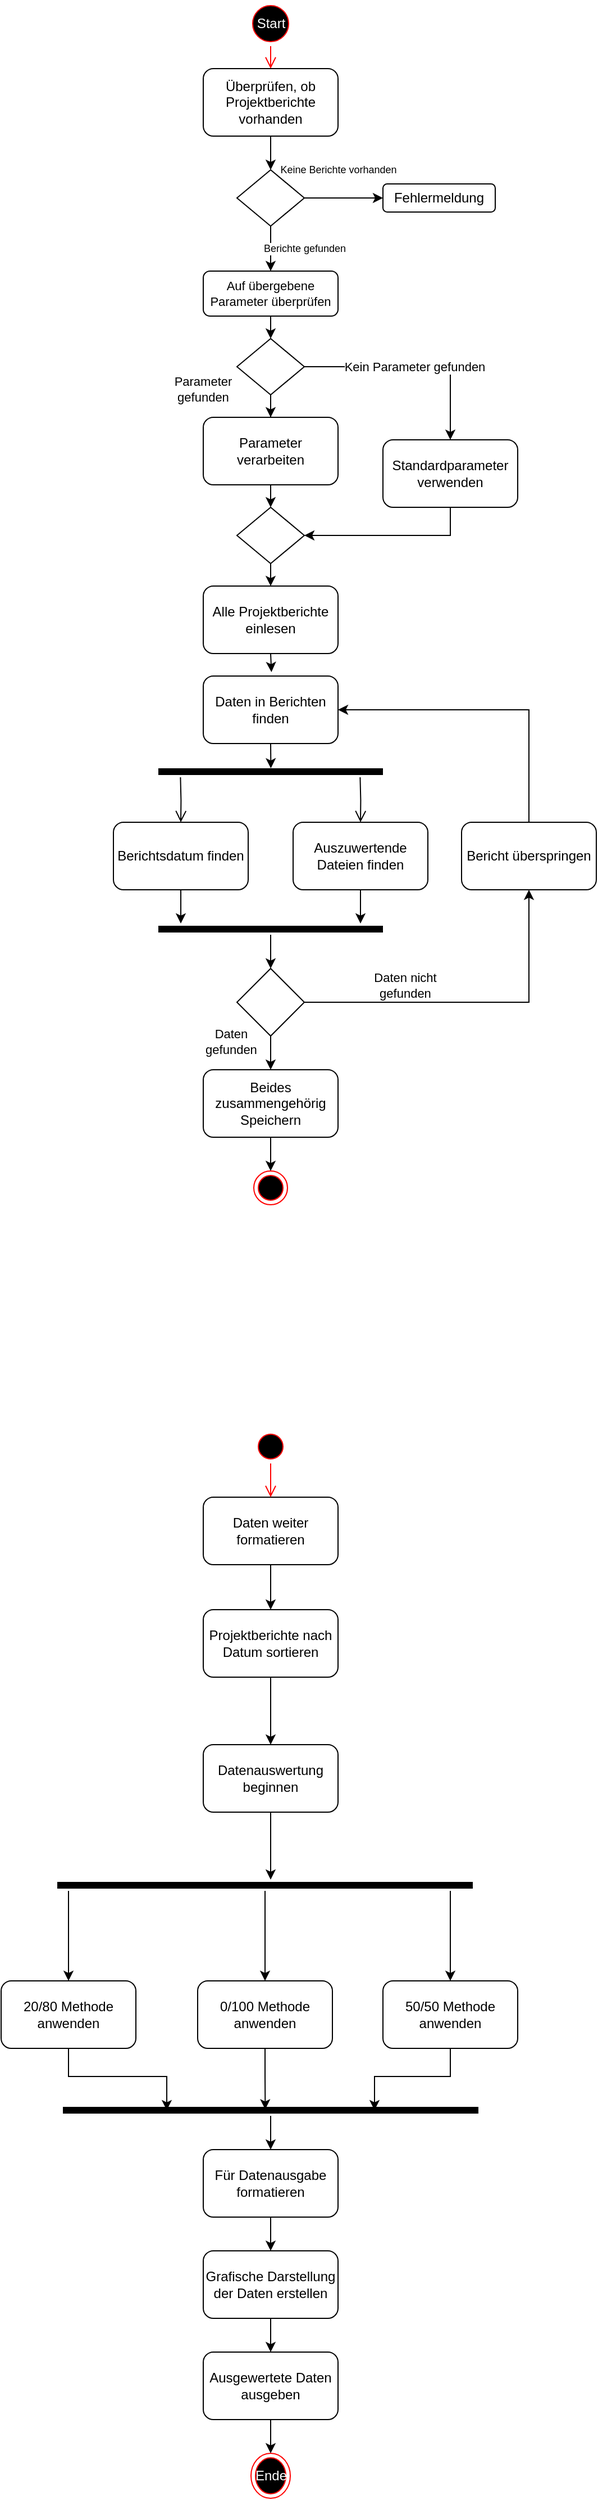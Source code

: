 <mxfile version="24.4.0" type="github">
  <diagram name="Page-1" id="0783ab3e-0a74-02c8-0abd-f7b4e66b4bec">
    <mxGraphModel dx="863" dy="486" grid="1" gridSize="10" guides="1" tooltips="1" connect="1" arrows="1" fold="1" page="1" pageScale="1" pageWidth="850" pageHeight="1100" background="none" math="0" shadow="0">
      <root>
        <mxCell id="0" />
        <mxCell id="1" parent="0" />
        <mxCell id="oJ24R1BPleVEDtxCF9HJ-1" value="Start" style="ellipse;html=1;shape=startState;fillColor=#000000;strokeColor=#ff0000;fontColor=#FFFFFF;" parent="1" vertex="1">
          <mxGeometry x="380" width="40" height="40" as="geometry" />
        </mxCell>
        <mxCell id="oJ24R1BPleVEDtxCF9HJ-2" value="" style="edgeStyle=orthogonalEdgeStyle;html=1;verticalAlign=bottom;endArrow=open;endSize=8;strokeColor=#ff0000;rounded=0;entryX=0.5;entryY=0;entryDx=0;entryDy=0;" parent="1" source="oJ24R1BPleVEDtxCF9HJ-1" target="oJ24R1BPleVEDtxCF9HJ-3" edge="1">
          <mxGeometry relative="1" as="geometry">
            <mxPoint x="400" y="110" as="targetPoint" />
            <Array as="points" />
          </mxGeometry>
        </mxCell>
        <mxCell id="oJ24R1BPleVEDtxCF9HJ-6" style="edgeStyle=orthogonalEdgeStyle;rounded=0;orthogonalLoop=1;jettySize=auto;html=1;exitX=0.5;exitY=1;exitDx=0;exitDy=0;entryX=0.5;entryY=0;entryDx=0;entryDy=0;" parent="1" source="oJ24R1BPleVEDtxCF9HJ-3" target="oJ24R1BPleVEDtxCF9HJ-5" edge="1">
          <mxGeometry relative="1" as="geometry" />
        </mxCell>
        <mxCell id="oJ24R1BPleVEDtxCF9HJ-3" value="Überprüfen, ob Projektberichte vorhanden" style="rounded=1;whiteSpace=wrap;html=1;" parent="1" vertex="1">
          <mxGeometry x="340" y="60" width="120" height="60" as="geometry" />
        </mxCell>
        <mxCell id="oJ24R1BPleVEDtxCF9HJ-13" style="edgeStyle=orthogonalEdgeStyle;rounded=0;orthogonalLoop=1;jettySize=auto;html=1;exitX=0.5;exitY=1;exitDx=0;exitDy=0;entryX=0.5;entryY=0;entryDx=0;entryDy=0;" parent="1" source="oJ24R1BPleVEDtxCF9HJ-4" target="oJ24R1BPleVEDtxCF9HJ-12" edge="1">
          <mxGeometry relative="1" as="geometry" />
        </mxCell>
        <mxCell id="oJ24R1BPleVEDtxCF9HJ-4" value="Auf übergebene Parameter überprüfen" style="rounded=1;whiteSpace=wrap;html=1;fontSize=11;" parent="1" vertex="1">
          <mxGeometry x="340" y="240" width="120" height="40" as="geometry" />
        </mxCell>
        <mxCell id="oJ24R1BPleVEDtxCF9HJ-8" value="Keine Berichte vorhanden" style="edgeStyle=orthogonalEdgeStyle;rounded=0;orthogonalLoop=1;jettySize=auto;html=1;exitX=1;exitY=0.5;exitDx=0;exitDy=0;entryX=0;entryY=0.5;entryDx=0;entryDy=0;fontSize=9;" parent="1" source="oJ24R1BPleVEDtxCF9HJ-5" target="oJ24R1BPleVEDtxCF9HJ-7" edge="1">
          <mxGeometry x="-0.143" y="25" relative="1" as="geometry">
            <mxPoint as="offset" />
          </mxGeometry>
        </mxCell>
        <mxCell id="oJ24R1BPleVEDtxCF9HJ-9" value="Berichte gefunden" style="edgeStyle=orthogonalEdgeStyle;rounded=0;orthogonalLoop=1;jettySize=auto;html=1;exitX=0.5;exitY=1;exitDx=0;exitDy=0;entryX=0.5;entryY=0;entryDx=0;entryDy=0;fontSize=9;" parent="1" source="oJ24R1BPleVEDtxCF9HJ-5" target="oJ24R1BPleVEDtxCF9HJ-4" edge="1">
          <mxGeometry y="30" relative="1" as="geometry">
            <mxPoint as="offset" />
          </mxGeometry>
        </mxCell>
        <mxCell id="oJ24R1BPleVEDtxCF9HJ-5" value="" style="rhombus;whiteSpace=wrap;html=1;" parent="1" vertex="1">
          <mxGeometry x="370" y="150" width="60" height="50" as="geometry" />
        </mxCell>
        <mxCell id="oJ24R1BPleVEDtxCF9HJ-7" value="Fehlermeldung" style="rounded=1;whiteSpace=wrap;html=1;" parent="1" vertex="1">
          <mxGeometry x="500" y="162.5" width="100" height="25" as="geometry" />
        </mxCell>
        <mxCell id="oJ24R1BPleVEDtxCF9HJ-19" style="edgeStyle=orthogonalEdgeStyle;rounded=0;orthogonalLoop=1;jettySize=auto;html=1;exitX=0.5;exitY=1;exitDx=0;exitDy=0;entryX=0.5;entryY=0;entryDx=0;entryDy=0;" parent="1" source="oJ24R1BPleVEDtxCF9HJ-10" target="oJ24R1BPleVEDtxCF9HJ-17" edge="1">
          <mxGeometry relative="1" as="geometry" />
        </mxCell>
        <mxCell id="oJ24R1BPleVEDtxCF9HJ-10" value="Parameter verarbeiten" style="rounded=1;whiteSpace=wrap;html=1;" parent="1" vertex="1">
          <mxGeometry x="340" y="370" width="120" height="60" as="geometry" />
        </mxCell>
        <mxCell id="oJ24R1BPleVEDtxCF9HJ-14" value="Kein Parameter gefunden" style="edgeStyle=orthogonalEdgeStyle;rounded=0;orthogonalLoop=1;jettySize=auto;html=1;exitX=1;exitY=0.5;exitDx=0;exitDy=0;entryX=0.5;entryY=0;entryDx=0;entryDy=0;" parent="1" source="oJ24R1BPleVEDtxCF9HJ-12" target="oJ24R1BPleVEDtxCF9HJ-16" edge="1">
          <mxGeometry relative="1" as="geometry">
            <mxPoint x="490" y="345" as="targetPoint" />
          </mxGeometry>
        </mxCell>
        <mxCell id="oJ24R1BPleVEDtxCF9HJ-15" style="edgeStyle=orthogonalEdgeStyle;rounded=0;orthogonalLoop=1;jettySize=auto;html=1;exitX=0.5;exitY=1;exitDx=0;exitDy=0;" parent="1" source="oJ24R1BPleVEDtxCF9HJ-12" target="oJ24R1BPleVEDtxCF9HJ-10" edge="1">
          <mxGeometry relative="1" as="geometry" />
        </mxCell>
        <mxCell id="oJ24R1BPleVEDtxCF9HJ-12" value="" style="rhombus;whiteSpace=wrap;html=1;" parent="1" vertex="1">
          <mxGeometry x="370" y="300" width="60" height="50" as="geometry" />
        </mxCell>
        <mxCell id="oJ24R1BPleVEDtxCF9HJ-20" style="edgeStyle=orthogonalEdgeStyle;rounded=0;orthogonalLoop=1;jettySize=auto;html=1;exitX=0.5;exitY=1;exitDx=0;exitDy=0;entryX=1;entryY=0.5;entryDx=0;entryDy=0;" parent="1" source="oJ24R1BPleVEDtxCF9HJ-16" target="oJ24R1BPleVEDtxCF9HJ-17" edge="1">
          <mxGeometry relative="1" as="geometry" />
        </mxCell>
        <mxCell id="oJ24R1BPleVEDtxCF9HJ-16" value="Standardparameter verwenden" style="rounded=1;whiteSpace=wrap;html=1;" parent="1" vertex="1">
          <mxGeometry x="500" y="390" width="120" height="60" as="geometry" />
        </mxCell>
        <mxCell id="oJ24R1BPleVEDtxCF9HJ-22" style="edgeStyle=orthogonalEdgeStyle;rounded=0;orthogonalLoop=1;jettySize=auto;html=1;exitX=0.5;exitY=1;exitDx=0;exitDy=0;entryX=0.5;entryY=0;entryDx=0;entryDy=0;" parent="1" source="oJ24R1BPleVEDtxCF9HJ-17" target="oJ24R1BPleVEDtxCF9HJ-21" edge="1">
          <mxGeometry relative="1" as="geometry" />
        </mxCell>
        <mxCell id="oJ24R1BPleVEDtxCF9HJ-17" value="" style="rhombus;whiteSpace=wrap;html=1;" parent="1" vertex="1">
          <mxGeometry x="370" y="450" width="60" height="50" as="geometry" />
        </mxCell>
        <mxCell id="oJ24R1BPleVEDtxCF9HJ-18" value="Parameter gefunden" style="text;html=1;align=center;verticalAlign=middle;whiteSpace=wrap;rounded=0;fontSize=11;" parent="1" vertex="1">
          <mxGeometry x="310" y="330" width="60" height="30" as="geometry" />
        </mxCell>
        <mxCell id="oJ24R1BPleVEDtxCF9HJ-21" value="Alle Projektberichte einlesen" style="rounded=1;whiteSpace=wrap;html=1;" parent="1" vertex="1">
          <mxGeometry x="340" y="520" width="120" height="60" as="geometry" />
        </mxCell>
        <mxCell id="oJ24R1BPleVEDtxCF9HJ-23" value="Daten in Berichten finden" style="rounded=1;whiteSpace=wrap;html=1;" parent="1" vertex="1">
          <mxGeometry x="340" y="600" width="120" height="60" as="geometry" />
        </mxCell>
        <mxCell id="oJ24R1BPleVEDtxCF9HJ-24" style="edgeStyle=orthogonalEdgeStyle;rounded=0;orthogonalLoop=1;jettySize=auto;html=1;exitX=0.5;exitY=1;exitDx=0;exitDy=0;entryX=0.506;entryY=-0.059;entryDx=0;entryDy=0;entryPerimeter=0;" parent="1" source="oJ24R1BPleVEDtxCF9HJ-21" target="oJ24R1BPleVEDtxCF9HJ-23" edge="1">
          <mxGeometry relative="1" as="geometry" />
        </mxCell>
        <mxCell id="oJ24R1BPleVEDtxCF9HJ-25" value="" style="shape=line;html=1;strokeWidth=6;strokeColor=#000000;labelBackgroundColor=default;" parent="1" vertex="1">
          <mxGeometry x="300" y="680" width="200" height="10" as="geometry" />
        </mxCell>
        <mxCell id="oJ24R1BPleVEDtxCF9HJ-26" value="" style="edgeStyle=orthogonalEdgeStyle;html=1;verticalAlign=bottom;endArrow=open;endSize=8;strokeColor=#000000;rounded=0;" parent="1" edge="1">
          <mxGeometry relative="1" as="geometry">
            <mxPoint x="320" y="730" as="targetPoint" />
            <mxPoint x="319.689" y="690" as="sourcePoint" />
          </mxGeometry>
        </mxCell>
        <mxCell id="oJ24R1BPleVEDtxCF9HJ-27" value="" style="edgeStyle=orthogonalEdgeStyle;html=1;verticalAlign=bottom;endArrow=open;endSize=8;strokeColor=#000000;rounded=0;" parent="1" edge="1">
          <mxGeometry relative="1" as="geometry">
            <mxPoint x="480" y="730" as="targetPoint" />
            <mxPoint x="479.689" y="690" as="sourcePoint" />
          </mxGeometry>
        </mxCell>
        <mxCell id="oJ24R1BPleVEDtxCF9HJ-28" style="edgeStyle=orthogonalEdgeStyle;rounded=0;orthogonalLoop=1;jettySize=auto;html=1;exitX=0.5;exitY=1;exitDx=0;exitDy=0;entryX=0.501;entryY=0.204;entryDx=0;entryDy=0;entryPerimeter=0;" parent="1" source="oJ24R1BPleVEDtxCF9HJ-23" target="oJ24R1BPleVEDtxCF9HJ-25" edge="1">
          <mxGeometry relative="1" as="geometry" />
        </mxCell>
        <mxCell id="oJ24R1BPleVEDtxCF9HJ-29" value="Berichtsdatum finden" style="rounded=1;whiteSpace=wrap;html=1;" parent="1" vertex="1">
          <mxGeometry x="260" y="730" width="120" height="60" as="geometry" />
        </mxCell>
        <mxCell id="oJ24R1BPleVEDtxCF9HJ-30" value="Auszuwertende Dateien finden" style="rounded=1;whiteSpace=wrap;html=1;" parent="1" vertex="1">
          <mxGeometry x="420" y="730" width="120" height="60" as="geometry" />
        </mxCell>
        <mxCell id="oJ24R1BPleVEDtxCF9HJ-44" style="edgeStyle=orthogonalEdgeStyle;rounded=0;orthogonalLoop=1;jettySize=auto;html=1;" parent="1" source="oJ24R1BPleVEDtxCF9HJ-31" edge="1">
          <mxGeometry relative="1" as="geometry">
            <mxPoint x="400" y="860" as="targetPoint" />
          </mxGeometry>
        </mxCell>
        <mxCell id="oJ24R1BPleVEDtxCF9HJ-31" value="" style="shape=line;html=1;strokeWidth=6;strokeColor=#000000;" parent="1" vertex="1">
          <mxGeometry x="300" y="820" width="200" height="10" as="geometry" />
        </mxCell>
        <mxCell id="oJ24R1BPleVEDtxCF9HJ-35" style="edgeStyle=orthogonalEdgeStyle;rounded=0;orthogonalLoop=1;jettySize=auto;html=1;exitX=0.5;exitY=1;exitDx=0;exitDy=0;" parent="1" source="oJ24R1BPleVEDtxCF9HJ-29" edge="1">
          <mxGeometry relative="1" as="geometry">
            <mxPoint x="320" y="820" as="targetPoint" />
          </mxGeometry>
        </mxCell>
        <mxCell id="oJ24R1BPleVEDtxCF9HJ-36" style="edgeStyle=orthogonalEdgeStyle;rounded=0;orthogonalLoop=1;jettySize=auto;html=1;" parent="1" source="oJ24R1BPleVEDtxCF9HJ-30" edge="1">
          <mxGeometry relative="1" as="geometry">
            <mxPoint x="480" y="820" as="targetPoint" />
          </mxGeometry>
        </mxCell>
        <mxCell id="M0wEGZp7ZaM7Wf9-bzax-9" style="edgeStyle=orthogonalEdgeStyle;rounded=0;orthogonalLoop=1;jettySize=auto;html=1;" parent="1" source="oJ24R1BPleVEDtxCF9HJ-37" edge="1">
          <mxGeometry relative="1" as="geometry">
            <mxPoint x="400" y="1040" as="targetPoint" />
          </mxGeometry>
        </mxCell>
        <mxCell id="oJ24R1BPleVEDtxCF9HJ-37" value="Beides zusammengehörig Speichern" style="rounded=1;whiteSpace=wrap;html=1;" parent="1" vertex="1">
          <mxGeometry x="340" y="950" width="120" height="60" as="geometry" />
        </mxCell>
        <mxCell id="oJ24R1BPleVEDtxCF9HJ-42" style="edgeStyle=orthogonalEdgeStyle;rounded=0;orthogonalLoop=1;jettySize=auto;html=1;exitX=0.5;exitY=1;exitDx=0;exitDy=0;" parent="1" source="oJ24R1BPleVEDtxCF9HJ-39" edge="1">
          <mxGeometry relative="1" as="geometry">
            <mxPoint x="400" y="1430" as="targetPoint" />
          </mxGeometry>
        </mxCell>
        <mxCell id="oJ24R1BPleVEDtxCF9HJ-39" value="Daten weiter formatieren" style="rounded=1;whiteSpace=wrap;html=1;" parent="1" vertex="1">
          <mxGeometry x="340" y="1330" width="120" height="60" as="geometry" />
        </mxCell>
        <mxCell id="oJ24R1BPleVEDtxCF9HJ-41" value="Datenauswertung beginnen" style="rounded=1;whiteSpace=wrap;html=1;" parent="1" vertex="1">
          <mxGeometry x="340" y="1550" width="120" height="60" as="geometry" />
        </mxCell>
        <mxCell id="oJ24R1BPleVEDtxCF9HJ-45" style="edgeStyle=orthogonalEdgeStyle;rounded=0;orthogonalLoop=1;jettySize=auto;html=1;" parent="1" source="oJ24R1BPleVEDtxCF9HJ-43" edge="1">
          <mxGeometry relative="1" as="geometry">
            <mxPoint x="400" y="950" as="targetPoint" />
          </mxGeometry>
        </mxCell>
        <mxCell id="oJ24R1BPleVEDtxCF9HJ-46" style="edgeStyle=orthogonalEdgeStyle;rounded=0;orthogonalLoop=1;jettySize=auto;html=1;entryX=0.5;entryY=1;entryDx=0;entryDy=0;" parent="1" source="oJ24R1BPleVEDtxCF9HJ-43" target="oJ24R1BPleVEDtxCF9HJ-76" edge="1">
          <mxGeometry relative="1" as="geometry">
            <mxPoint x="570" y="910" as="targetPoint" />
            <Array as="points">
              <mxPoint x="630" y="890" />
            </Array>
          </mxGeometry>
        </mxCell>
        <mxCell id="oJ24R1BPleVEDtxCF9HJ-43" value="" style="rhombus;whiteSpace=wrap;html=1;" parent="1" vertex="1">
          <mxGeometry x="370" y="860" width="60" height="60" as="geometry" />
        </mxCell>
        <mxCell id="oJ24R1BPleVEDtxCF9HJ-47" value="Daten gefunden" style="text;html=1;align=center;verticalAlign=middle;whiteSpace=wrap;rounded=0;fontSize=11;" parent="1" vertex="1">
          <mxGeometry x="335" y="910" width="60" height="30" as="geometry" />
        </mxCell>
        <mxCell id="oJ24R1BPleVEDtxCF9HJ-48" value="Daten nicht gefunden" style="text;html=1;align=center;verticalAlign=middle;whiteSpace=wrap;rounded=0;fontSize=11;" parent="1" vertex="1">
          <mxGeometry x="490" y="860" width="60" height="30" as="geometry" />
        </mxCell>
        <mxCell id="oJ24R1BPleVEDtxCF9HJ-55" style="edgeStyle=orthogonalEdgeStyle;rounded=0;orthogonalLoop=1;jettySize=auto;html=1;entryX=0.5;entryY=0;entryDx=0;entryDy=0;" parent="1" source="oJ24R1BPleVEDtxCF9HJ-49" target="oJ24R1BPleVEDtxCF9HJ-54" edge="1">
          <mxGeometry relative="1" as="geometry">
            <Array as="points">
              <mxPoint x="220" y="1700" />
              <mxPoint x="220" y="1700" />
            </Array>
          </mxGeometry>
        </mxCell>
        <mxCell id="oJ24R1BPleVEDtxCF9HJ-56" style="edgeStyle=orthogonalEdgeStyle;rounded=0;orthogonalLoop=1;jettySize=auto;html=1;" parent="1" source="oJ24R1BPleVEDtxCF9HJ-49" edge="1">
          <mxGeometry relative="1" as="geometry">
            <mxPoint x="560" y="1760" as="targetPoint" />
            <Array as="points">
              <mxPoint x="560" y="1700" />
              <mxPoint x="560" y="1700" />
            </Array>
          </mxGeometry>
        </mxCell>
        <mxCell id="oJ24R1BPleVEDtxCF9HJ-59" style="edgeStyle=orthogonalEdgeStyle;rounded=0;orthogonalLoop=1;jettySize=auto;html=1;" parent="1" source="oJ24R1BPleVEDtxCF9HJ-49" target="oJ24R1BPleVEDtxCF9HJ-58" edge="1">
          <mxGeometry relative="1" as="geometry" />
        </mxCell>
        <mxCell id="oJ24R1BPleVEDtxCF9HJ-49" value="" style="shape=line;html=1;strokeWidth=6;strokeColor=#000000;" parent="1" vertex="1">
          <mxGeometry x="210" y="1670" width="370" height="10" as="geometry" />
        </mxCell>
        <mxCell id="oJ24R1BPleVEDtxCF9HJ-51" style="edgeStyle=orthogonalEdgeStyle;rounded=0;orthogonalLoop=1;jettySize=auto;html=1;" parent="1" source="oJ24R1BPleVEDtxCF9HJ-41" edge="1">
          <mxGeometry relative="1" as="geometry">
            <mxPoint x="400" y="1670" as="targetPoint" />
          </mxGeometry>
        </mxCell>
        <mxCell id="oJ24R1BPleVEDtxCF9HJ-54" value="20/80 Methode anwenden" style="rounded=1;whiteSpace=wrap;html=1;" parent="1" vertex="1">
          <mxGeometry x="160" y="1760" width="120" height="60" as="geometry" />
        </mxCell>
        <mxCell id="oJ24R1BPleVEDtxCF9HJ-57" value="50/50 Methode anwenden" style="rounded=1;whiteSpace=wrap;html=1;" parent="1" vertex="1">
          <mxGeometry x="500" y="1760" width="120" height="60" as="geometry" />
        </mxCell>
        <mxCell id="oJ24R1BPleVEDtxCF9HJ-58" value="0/100 Methode anwenden" style="rounded=1;whiteSpace=wrap;html=1;" parent="1" vertex="1">
          <mxGeometry x="335" y="1760" width="120" height="60" as="geometry" />
        </mxCell>
        <mxCell id="oJ24R1BPleVEDtxCF9HJ-67" style="edgeStyle=orthogonalEdgeStyle;rounded=0;orthogonalLoop=1;jettySize=auto;html=1;entryX=0.5;entryY=0;entryDx=0;entryDy=0;" parent="1" source="oJ24R1BPleVEDtxCF9HJ-62" target="oJ24R1BPleVEDtxCF9HJ-66" edge="1">
          <mxGeometry relative="1" as="geometry" />
        </mxCell>
        <mxCell id="oJ24R1BPleVEDtxCF9HJ-62" value="" style="shape=line;html=1;strokeWidth=6;strokeColor=#000000;" parent="1" vertex="1">
          <mxGeometry x="215" y="1870" width="370" height="10" as="geometry" />
        </mxCell>
        <mxCell id="oJ24R1BPleVEDtxCF9HJ-63" style="edgeStyle=orthogonalEdgeStyle;rounded=0;orthogonalLoop=1;jettySize=auto;html=1;entryX=0.25;entryY=0.5;entryDx=0;entryDy=0;entryPerimeter=0;" parent="1" source="oJ24R1BPleVEDtxCF9HJ-54" target="oJ24R1BPleVEDtxCF9HJ-62" edge="1">
          <mxGeometry relative="1" as="geometry" />
        </mxCell>
        <mxCell id="oJ24R1BPleVEDtxCF9HJ-64" style="edgeStyle=orthogonalEdgeStyle;rounded=0;orthogonalLoop=1;jettySize=auto;html=1;entryX=0.487;entryY=0.425;entryDx=0;entryDy=0;entryPerimeter=0;" parent="1" source="oJ24R1BPleVEDtxCF9HJ-58" target="oJ24R1BPleVEDtxCF9HJ-62" edge="1">
          <mxGeometry relative="1" as="geometry" />
        </mxCell>
        <mxCell id="oJ24R1BPleVEDtxCF9HJ-65" style="edgeStyle=orthogonalEdgeStyle;rounded=0;orthogonalLoop=1;jettySize=auto;html=1;entryX=0.75;entryY=0.5;entryDx=0;entryDy=0;entryPerimeter=0;" parent="1" source="oJ24R1BPleVEDtxCF9HJ-57" target="oJ24R1BPleVEDtxCF9HJ-62" edge="1">
          <mxGeometry relative="1" as="geometry" />
        </mxCell>
        <mxCell id="oJ24R1BPleVEDtxCF9HJ-69" style="edgeStyle=orthogonalEdgeStyle;rounded=0;orthogonalLoop=1;jettySize=auto;html=1;exitX=0.5;exitY=1;exitDx=0;exitDy=0;" parent="1" source="oJ24R1BPleVEDtxCF9HJ-66" target="oJ24R1BPleVEDtxCF9HJ-68" edge="1">
          <mxGeometry relative="1" as="geometry" />
        </mxCell>
        <mxCell id="oJ24R1BPleVEDtxCF9HJ-66" value="Für Datenausgabe formatieren" style="rounded=1;whiteSpace=wrap;html=1;" parent="1" vertex="1">
          <mxGeometry x="340" y="1910" width="120" height="60" as="geometry" />
        </mxCell>
        <mxCell id="oJ24R1BPleVEDtxCF9HJ-73" style="edgeStyle=orthogonalEdgeStyle;rounded=0;orthogonalLoop=1;jettySize=auto;html=1;entryX=0.5;entryY=0;entryDx=0;entryDy=0;" parent="1" source="oJ24R1BPleVEDtxCF9HJ-68" target="oJ24R1BPleVEDtxCF9HJ-70" edge="1">
          <mxGeometry relative="1" as="geometry" />
        </mxCell>
        <mxCell id="oJ24R1BPleVEDtxCF9HJ-68" value="Grafische Darstellung der Daten erstellen" style="rounded=1;whiteSpace=wrap;html=1;" parent="1" vertex="1">
          <mxGeometry x="340" y="2000" width="120" height="60" as="geometry" />
        </mxCell>
        <mxCell id="oJ24R1BPleVEDtxCF9HJ-75" style="edgeStyle=orthogonalEdgeStyle;rounded=0;orthogonalLoop=1;jettySize=auto;html=1;entryX=0.5;entryY=0;entryDx=0;entryDy=0;" parent="1" source="oJ24R1BPleVEDtxCF9HJ-70" target="oJ24R1BPleVEDtxCF9HJ-74" edge="1">
          <mxGeometry relative="1" as="geometry" />
        </mxCell>
        <mxCell id="oJ24R1BPleVEDtxCF9HJ-70" value="Ausgewertete Daten ausgeben" style="rounded=1;whiteSpace=wrap;html=1;" parent="1" vertex="1">
          <mxGeometry x="340" y="2090" width="120" height="60" as="geometry" />
        </mxCell>
        <mxCell id="oJ24R1BPleVEDtxCF9HJ-72" style="edgeStyle=orthogonalEdgeStyle;rounded=0;orthogonalLoop=1;jettySize=auto;html=1;" parent="1" source="oJ24R1BPleVEDtxCF9HJ-71" target="oJ24R1BPleVEDtxCF9HJ-41" edge="1">
          <mxGeometry relative="1" as="geometry" />
        </mxCell>
        <mxCell id="oJ24R1BPleVEDtxCF9HJ-71" value="Projektberichte nach Datum sortieren" style="rounded=1;whiteSpace=wrap;html=1;" parent="1" vertex="1">
          <mxGeometry x="340" y="1430" width="120" height="60" as="geometry" />
        </mxCell>
        <mxCell id="oJ24R1BPleVEDtxCF9HJ-74" value="Ende" style="ellipse;html=1;shape=endState;fillColor=#000000;strokeColor=#ff0000;fontColor=#FFFFFF;" parent="1" vertex="1">
          <mxGeometry x="382.5" y="2180" width="35" height="40" as="geometry" />
        </mxCell>
        <mxCell id="oJ24R1BPleVEDtxCF9HJ-77" style="edgeStyle=orthogonalEdgeStyle;rounded=0;orthogonalLoop=1;jettySize=auto;html=1;entryX=1;entryY=0.5;entryDx=0;entryDy=0;" parent="1" source="oJ24R1BPleVEDtxCF9HJ-76" target="oJ24R1BPleVEDtxCF9HJ-23" edge="1">
          <mxGeometry relative="1" as="geometry">
            <Array as="points">
              <mxPoint x="630" y="630" />
            </Array>
          </mxGeometry>
        </mxCell>
        <mxCell id="oJ24R1BPleVEDtxCF9HJ-76" value="Bericht überspringen" style="rounded=1;whiteSpace=wrap;html=1;" parent="1" vertex="1">
          <mxGeometry x="570" y="730" width="120" height="60" as="geometry" />
        </mxCell>
        <mxCell id="M0wEGZp7ZaM7Wf9-bzax-8" value="" style="ellipse;html=1;shape=endState;fillColor=#000000;strokeColor=#ff0000;" parent="1" vertex="1">
          <mxGeometry x="385" y="1040" width="30" height="30" as="geometry" />
        </mxCell>
        <mxCell id="M0wEGZp7ZaM7Wf9-bzax-10" value="" style="ellipse;html=1;shape=startState;fillColor=#000000;strokeColor=#ff0000;" parent="1" vertex="1">
          <mxGeometry x="385" y="1270" width="30" height="30" as="geometry" />
        </mxCell>
        <mxCell id="M0wEGZp7ZaM7Wf9-bzax-11" value="" style="edgeStyle=orthogonalEdgeStyle;html=1;verticalAlign=bottom;endArrow=open;endSize=8;strokeColor=#ff0000;rounded=0;entryX=0.5;entryY=0;entryDx=0;entryDy=0;" parent="1" source="M0wEGZp7ZaM7Wf9-bzax-10" target="oJ24R1BPleVEDtxCF9HJ-39" edge="1">
          <mxGeometry relative="1" as="geometry">
            <mxPoint x="400" y="1300" as="targetPoint" />
          </mxGeometry>
        </mxCell>
      </root>
    </mxGraphModel>
  </diagram>
</mxfile>
